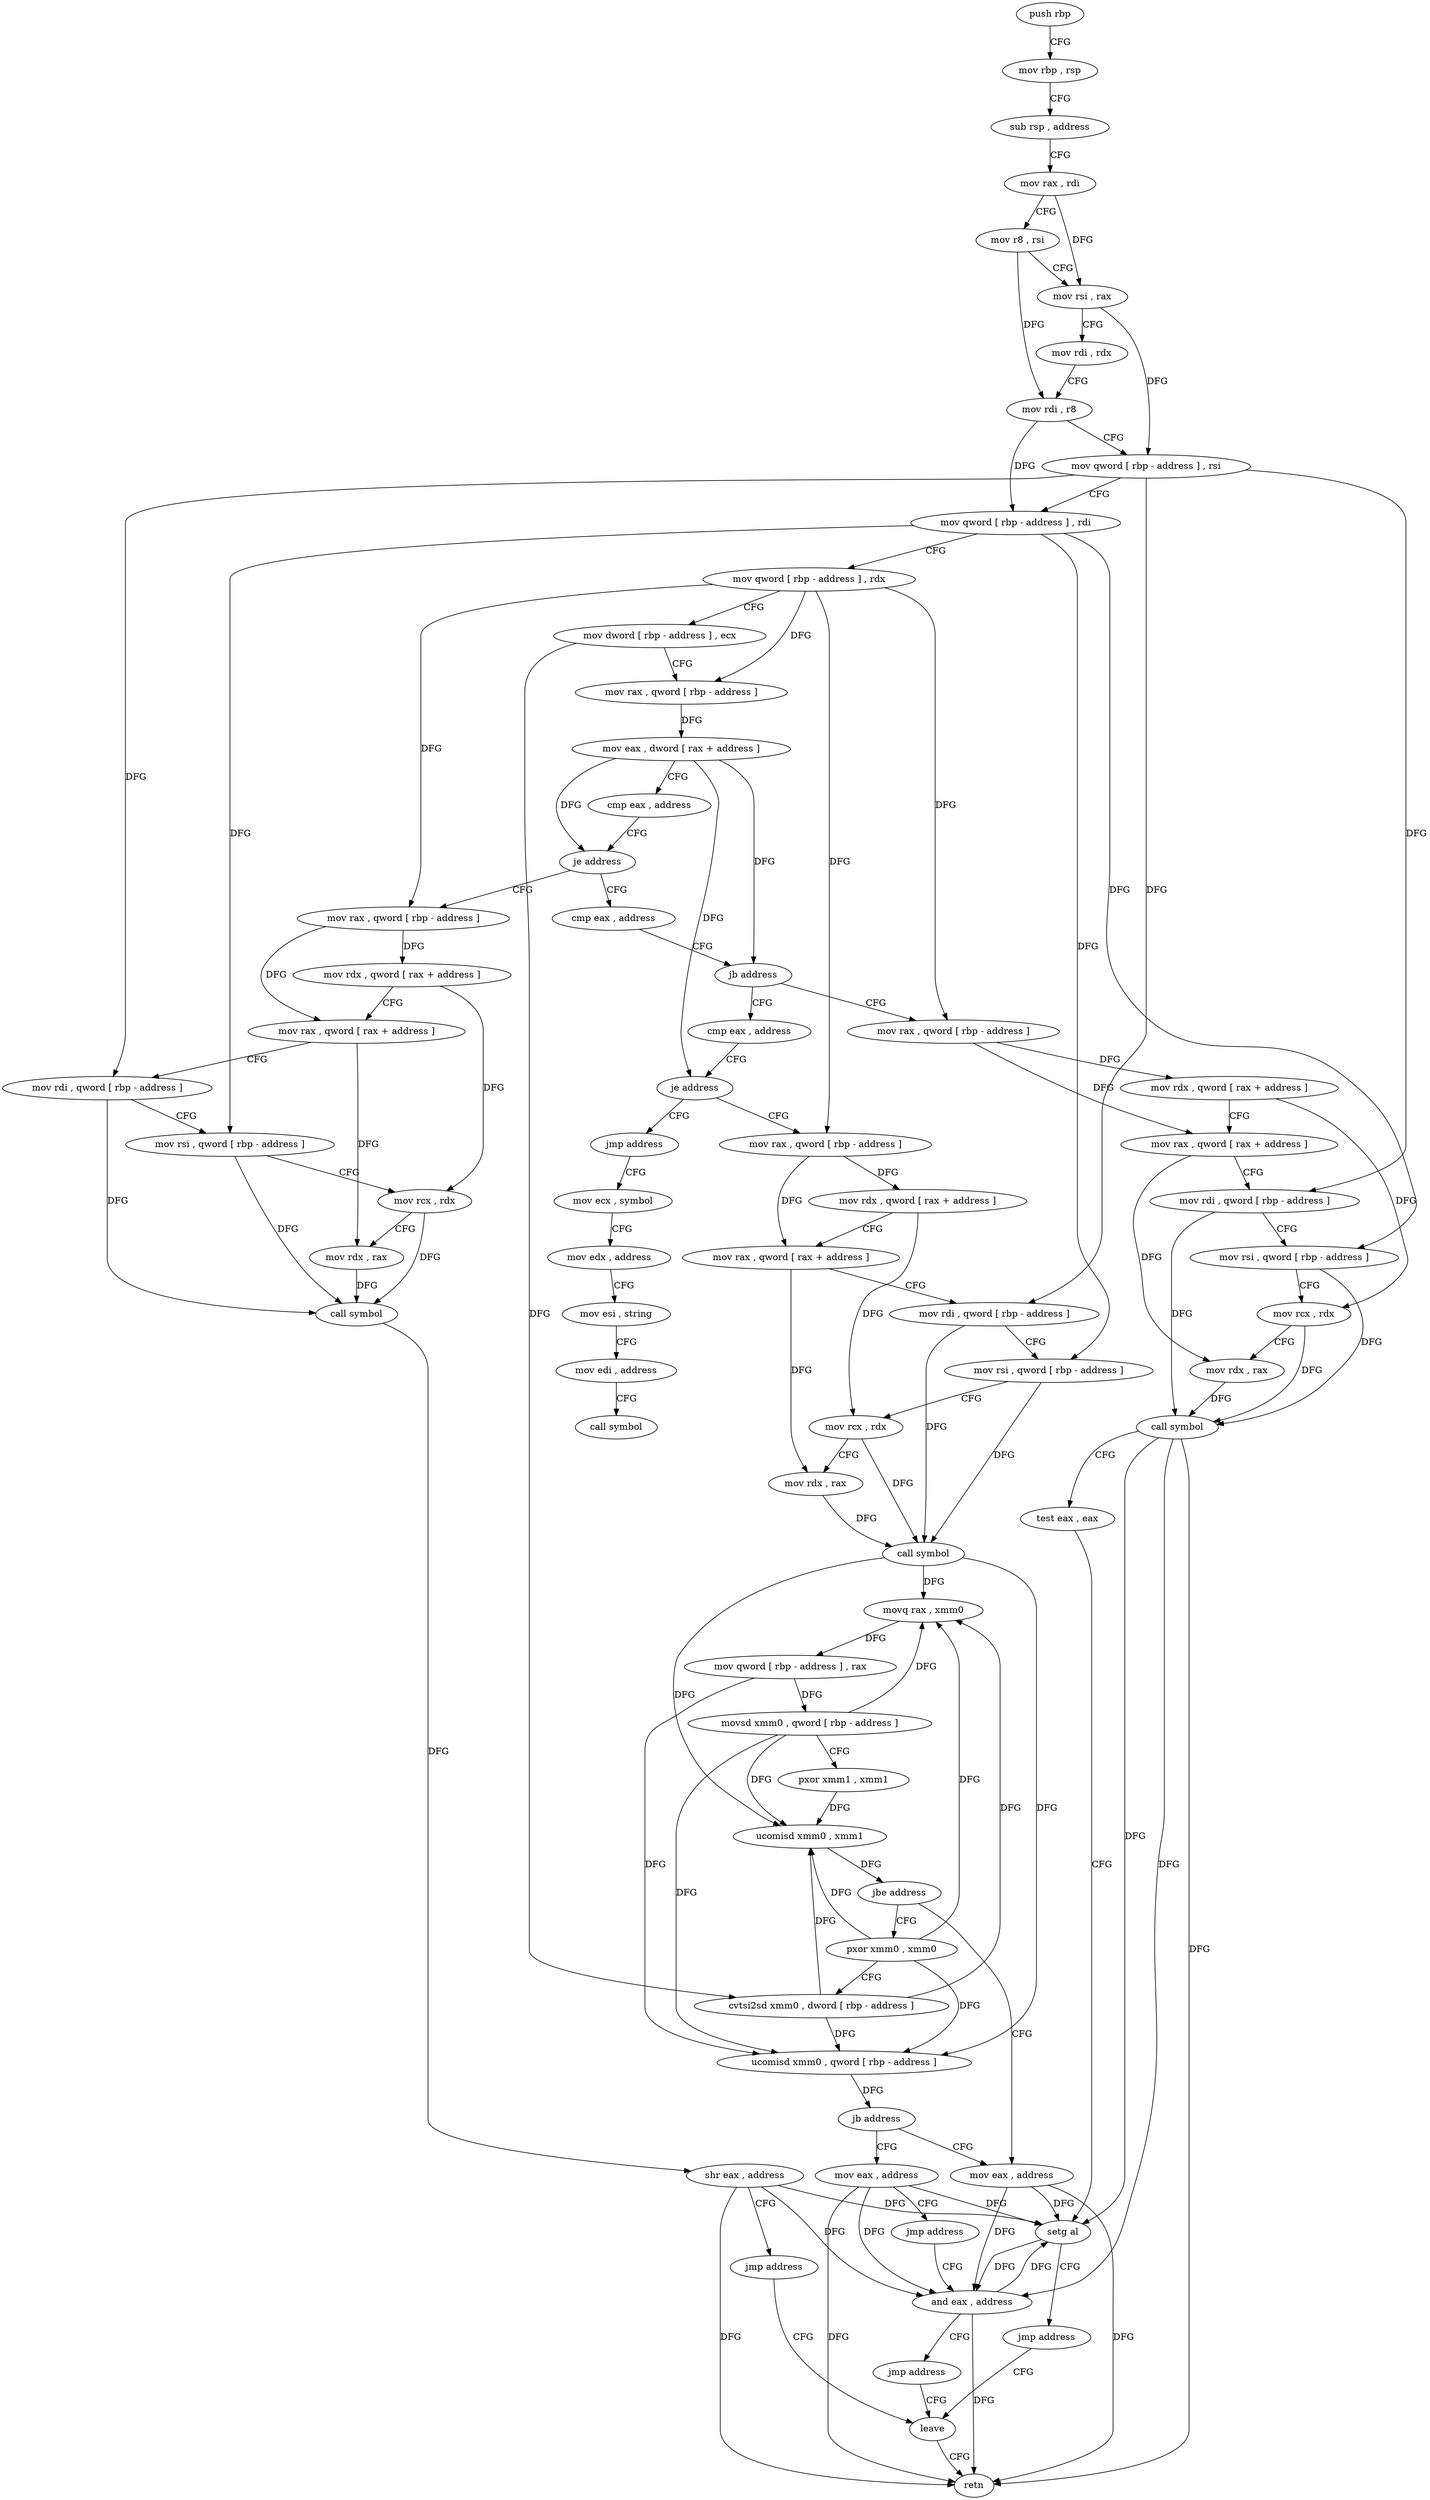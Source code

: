 digraph "func" {
"4214340" [label = "push rbp" ]
"4214341" [label = "mov rbp , rsp" ]
"4214344" [label = "sub rsp , address" ]
"4214348" [label = "mov rax , rdi" ]
"4214351" [label = "mov r8 , rsi" ]
"4214354" [label = "mov rsi , rax" ]
"4214357" [label = "mov rdi , rdx" ]
"4214360" [label = "mov rdi , r8" ]
"4214363" [label = "mov qword [ rbp - address ] , rsi" ]
"4214367" [label = "mov qword [ rbp - address ] , rdi" ]
"4214371" [label = "mov qword [ rbp - address ] , rdx" ]
"4214375" [label = "mov dword [ rbp - address ] , ecx" ]
"4214378" [label = "mov rax , qword [ rbp - address ]" ]
"4214382" [label = "mov eax , dword [ rax + address ]" ]
"4214385" [label = "cmp eax , address" ]
"4214388" [label = "je address" ]
"4214446" [label = "mov rax , qword [ rbp - address ]" ]
"4214390" [label = "cmp eax , address" ]
"4214450" [label = "mov rdx , qword [ rax + address ]" ]
"4214454" [label = "mov rax , qword [ rax + address ]" ]
"4214458" [label = "mov rdi , qword [ rbp - address ]" ]
"4214462" [label = "mov rsi , qword [ rbp - address ]" ]
"4214466" [label = "mov rcx , rdx" ]
"4214469" [label = "mov rdx , rax" ]
"4214472" [label = "call symbol" ]
"4214477" [label = "shr eax , address" ]
"4214480" [label = "jmp address" ]
"4214595" [label = "leave" ]
"4214393" [label = "jb address" ]
"4214405" [label = "mov rax , qword [ rbp - address ]" ]
"4214395" [label = "cmp eax , address" ]
"4214596" [label = "retn" ]
"4214409" [label = "mov rdx , qword [ rax + address ]" ]
"4214413" [label = "mov rax , qword [ rax + address ]" ]
"4214417" [label = "mov rdi , qword [ rbp - address ]" ]
"4214421" [label = "mov rsi , qword [ rbp - address ]" ]
"4214425" [label = "mov rcx , rdx" ]
"4214428" [label = "mov rdx , rax" ]
"4214431" [label = "call symbol" ]
"4214436" [label = "test eax , eax" ]
"4214438" [label = "setg al" ]
"4214441" [label = "jmp address" ]
"4214398" [label = "je address" ]
"4214482" [label = "mov rax , qword [ rbp - address ]" ]
"4214400" [label = "jmp address" ]
"4214486" [label = "mov rdx , qword [ rax + address ]" ]
"4214490" [label = "mov rax , qword [ rax + address ]" ]
"4214494" [label = "mov rdi , qword [ rbp - address ]" ]
"4214498" [label = "mov rsi , qword [ rbp - address ]" ]
"4214502" [label = "mov rcx , rdx" ]
"4214505" [label = "mov rdx , rax" ]
"4214508" [label = "call symbol" ]
"4214513" [label = "movq rax , xmm0" ]
"4214518" [label = "mov qword [ rbp - address ] , rax" ]
"4214522" [label = "movsd xmm0 , qword [ rbp - address ]" ]
"4214527" [label = "pxor xmm1 , xmm1" ]
"4214531" [label = "ucomisd xmm0 , xmm1" ]
"4214535" [label = "jbe address" ]
"4214560" [label = "mov eax , address" ]
"4214537" [label = "pxor xmm0 , xmm0" ]
"4214570" [label = "mov ecx , symbol" ]
"4214565" [label = "and eax , address" ]
"4214541" [label = "cvtsi2sd xmm0 , dword [ rbp - address ]" ]
"4214546" [label = "ucomisd xmm0 , qword [ rbp - address ]" ]
"4214551" [label = "jb address" ]
"4214553" [label = "mov eax , address" ]
"4214575" [label = "mov edx , address" ]
"4214580" [label = "mov esi , string" ]
"4214585" [label = "mov edi , address" ]
"4214590" [label = "call symbol" ]
"4214558" [label = "jmp address" ]
"4214568" [label = "jmp address" ]
"4214340" -> "4214341" [ label = "CFG" ]
"4214341" -> "4214344" [ label = "CFG" ]
"4214344" -> "4214348" [ label = "CFG" ]
"4214348" -> "4214351" [ label = "CFG" ]
"4214348" -> "4214354" [ label = "DFG" ]
"4214351" -> "4214354" [ label = "CFG" ]
"4214351" -> "4214360" [ label = "DFG" ]
"4214354" -> "4214357" [ label = "CFG" ]
"4214354" -> "4214363" [ label = "DFG" ]
"4214357" -> "4214360" [ label = "CFG" ]
"4214360" -> "4214363" [ label = "CFG" ]
"4214360" -> "4214367" [ label = "DFG" ]
"4214363" -> "4214367" [ label = "CFG" ]
"4214363" -> "4214458" [ label = "DFG" ]
"4214363" -> "4214417" [ label = "DFG" ]
"4214363" -> "4214494" [ label = "DFG" ]
"4214367" -> "4214371" [ label = "CFG" ]
"4214367" -> "4214462" [ label = "DFG" ]
"4214367" -> "4214421" [ label = "DFG" ]
"4214367" -> "4214498" [ label = "DFG" ]
"4214371" -> "4214375" [ label = "CFG" ]
"4214371" -> "4214378" [ label = "DFG" ]
"4214371" -> "4214446" [ label = "DFG" ]
"4214371" -> "4214405" [ label = "DFG" ]
"4214371" -> "4214482" [ label = "DFG" ]
"4214375" -> "4214378" [ label = "CFG" ]
"4214375" -> "4214541" [ label = "DFG" ]
"4214378" -> "4214382" [ label = "DFG" ]
"4214382" -> "4214385" [ label = "CFG" ]
"4214382" -> "4214388" [ label = "DFG" ]
"4214382" -> "4214393" [ label = "DFG" ]
"4214382" -> "4214398" [ label = "DFG" ]
"4214385" -> "4214388" [ label = "CFG" ]
"4214388" -> "4214446" [ label = "CFG" ]
"4214388" -> "4214390" [ label = "CFG" ]
"4214446" -> "4214450" [ label = "DFG" ]
"4214446" -> "4214454" [ label = "DFG" ]
"4214390" -> "4214393" [ label = "CFG" ]
"4214450" -> "4214454" [ label = "CFG" ]
"4214450" -> "4214466" [ label = "DFG" ]
"4214454" -> "4214458" [ label = "CFG" ]
"4214454" -> "4214469" [ label = "DFG" ]
"4214458" -> "4214462" [ label = "CFG" ]
"4214458" -> "4214472" [ label = "DFG" ]
"4214462" -> "4214466" [ label = "CFG" ]
"4214462" -> "4214472" [ label = "DFG" ]
"4214466" -> "4214469" [ label = "CFG" ]
"4214466" -> "4214472" [ label = "DFG" ]
"4214469" -> "4214472" [ label = "DFG" ]
"4214472" -> "4214477" [ label = "DFG" ]
"4214477" -> "4214480" [ label = "CFG" ]
"4214477" -> "4214596" [ label = "DFG" ]
"4214477" -> "4214438" [ label = "DFG" ]
"4214477" -> "4214565" [ label = "DFG" ]
"4214480" -> "4214595" [ label = "CFG" ]
"4214595" -> "4214596" [ label = "CFG" ]
"4214393" -> "4214405" [ label = "CFG" ]
"4214393" -> "4214395" [ label = "CFG" ]
"4214405" -> "4214409" [ label = "DFG" ]
"4214405" -> "4214413" [ label = "DFG" ]
"4214395" -> "4214398" [ label = "CFG" ]
"4214409" -> "4214413" [ label = "CFG" ]
"4214409" -> "4214425" [ label = "DFG" ]
"4214413" -> "4214417" [ label = "CFG" ]
"4214413" -> "4214428" [ label = "DFG" ]
"4214417" -> "4214421" [ label = "CFG" ]
"4214417" -> "4214431" [ label = "DFG" ]
"4214421" -> "4214425" [ label = "CFG" ]
"4214421" -> "4214431" [ label = "DFG" ]
"4214425" -> "4214428" [ label = "CFG" ]
"4214425" -> "4214431" [ label = "DFG" ]
"4214428" -> "4214431" [ label = "DFG" ]
"4214431" -> "4214436" [ label = "CFG" ]
"4214431" -> "4214596" [ label = "DFG" ]
"4214431" -> "4214438" [ label = "DFG" ]
"4214431" -> "4214565" [ label = "DFG" ]
"4214436" -> "4214438" [ label = "CFG" ]
"4214438" -> "4214441" [ label = "CFG" ]
"4214438" -> "4214565" [ label = "DFG" ]
"4214441" -> "4214595" [ label = "CFG" ]
"4214398" -> "4214482" [ label = "CFG" ]
"4214398" -> "4214400" [ label = "CFG" ]
"4214482" -> "4214486" [ label = "DFG" ]
"4214482" -> "4214490" [ label = "DFG" ]
"4214400" -> "4214570" [ label = "CFG" ]
"4214486" -> "4214490" [ label = "CFG" ]
"4214486" -> "4214502" [ label = "DFG" ]
"4214490" -> "4214494" [ label = "CFG" ]
"4214490" -> "4214505" [ label = "DFG" ]
"4214494" -> "4214498" [ label = "CFG" ]
"4214494" -> "4214508" [ label = "DFG" ]
"4214498" -> "4214502" [ label = "CFG" ]
"4214498" -> "4214508" [ label = "DFG" ]
"4214502" -> "4214505" [ label = "CFG" ]
"4214502" -> "4214508" [ label = "DFG" ]
"4214505" -> "4214508" [ label = "DFG" ]
"4214508" -> "4214513" [ label = "DFG" ]
"4214508" -> "4214531" [ label = "DFG" ]
"4214508" -> "4214546" [ label = "DFG" ]
"4214513" -> "4214518" [ label = "DFG" ]
"4214518" -> "4214522" [ label = "DFG" ]
"4214518" -> "4214546" [ label = "DFG" ]
"4214522" -> "4214527" [ label = "CFG" ]
"4214522" -> "4214513" [ label = "DFG" ]
"4214522" -> "4214531" [ label = "DFG" ]
"4214522" -> "4214546" [ label = "DFG" ]
"4214527" -> "4214531" [ label = "DFG" ]
"4214531" -> "4214535" [ label = "DFG" ]
"4214535" -> "4214560" [ label = "CFG" ]
"4214535" -> "4214537" [ label = "CFG" ]
"4214560" -> "4214565" [ label = "DFG" ]
"4214560" -> "4214438" [ label = "DFG" ]
"4214560" -> "4214596" [ label = "DFG" ]
"4214537" -> "4214541" [ label = "CFG" ]
"4214537" -> "4214513" [ label = "DFG" ]
"4214537" -> "4214531" [ label = "DFG" ]
"4214537" -> "4214546" [ label = "DFG" ]
"4214570" -> "4214575" [ label = "CFG" ]
"4214565" -> "4214568" [ label = "CFG" ]
"4214565" -> "4214438" [ label = "DFG" ]
"4214565" -> "4214596" [ label = "DFG" ]
"4214541" -> "4214546" [ label = "DFG" ]
"4214541" -> "4214513" [ label = "DFG" ]
"4214541" -> "4214531" [ label = "DFG" ]
"4214546" -> "4214551" [ label = "DFG" ]
"4214551" -> "4214560" [ label = "CFG" ]
"4214551" -> "4214553" [ label = "CFG" ]
"4214553" -> "4214558" [ label = "CFG" ]
"4214553" -> "4214438" [ label = "DFG" ]
"4214553" -> "4214565" [ label = "DFG" ]
"4214553" -> "4214596" [ label = "DFG" ]
"4214575" -> "4214580" [ label = "CFG" ]
"4214580" -> "4214585" [ label = "CFG" ]
"4214585" -> "4214590" [ label = "CFG" ]
"4214558" -> "4214565" [ label = "CFG" ]
"4214568" -> "4214595" [ label = "CFG" ]
}
